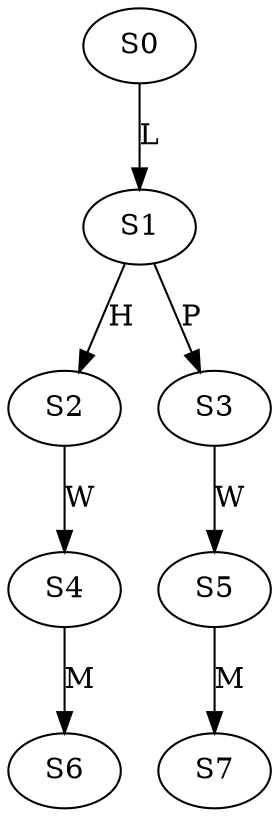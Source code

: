 strict digraph  {
	S0 -> S1 [ label = L ];
	S1 -> S2 [ label = H ];
	S1 -> S3 [ label = P ];
	S2 -> S4 [ label = W ];
	S3 -> S5 [ label = W ];
	S4 -> S6 [ label = M ];
	S5 -> S7 [ label = M ];
}

